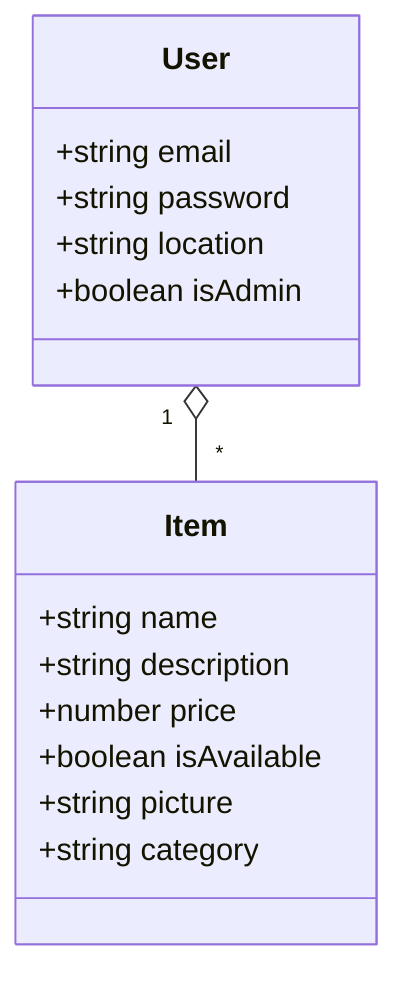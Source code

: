 classDiagram
    User "1" o-- "*" Item

    class Item {
        +string name
        +string description
        +number price
        +boolean isAvailable
        +string picture
        +string category
    }

    class User {
        +string email
        +string password
        +string location
        +boolean isAdmin
    }